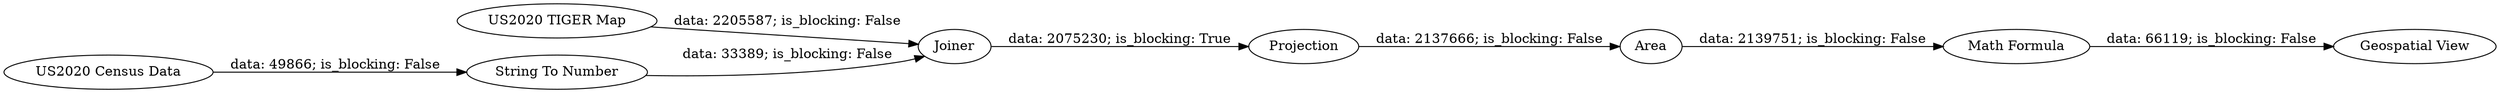digraph {
	"-2081527395250355968_97" [label="Math Formula"]
	"-2081527395250355968_37" [label="US2020 Census Data"]
	"-2081527395250355968_95" [label=Area]
	"-2081527395250355968_93" [label=Joiner]
	"-2081527395250355968_102" [label="Geospatial View"]
	"-2081527395250355968_103" [label=Projection]
	"-2081527395250355968_39" [label="US2020 TIGER Map"]
	"-2081527395250355968_94" [label="String To Number"]
	"-2081527395250355968_39" -> "-2081527395250355968_93" [label="data: 2205587; is_blocking: False"]
	"-2081527395250355968_93" -> "-2081527395250355968_103" [label="data: 2075230; is_blocking: True"]
	"-2081527395250355968_97" -> "-2081527395250355968_102" [label="data: 66119; is_blocking: False"]
	"-2081527395250355968_94" -> "-2081527395250355968_93" [label="data: 33389; is_blocking: False"]
	"-2081527395250355968_95" -> "-2081527395250355968_97" [label="data: 2139751; is_blocking: False"]
	"-2081527395250355968_103" -> "-2081527395250355968_95" [label="data: 2137666; is_blocking: False"]
	"-2081527395250355968_37" -> "-2081527395250355968_94" [label="data: 49866; is_blocking: False"]
	rankdir=LR
}
